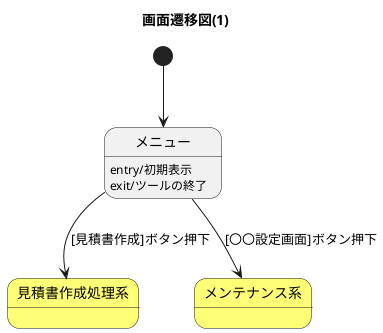 @startuml

title 画面遷移図(1)

state 見積書作成処理系 #FFFF77
state メンテナンス系 #FFFF77

[*] --> メニュー
メニュー: entry/初期表示
メニュー: exit/ツールの終了
メニュー --> 見積書作成処理系: [見積書作成]ボタン押下
メニュー --> メンテナンス系: [〇〇設定画面]ボタン押下


@enduml
